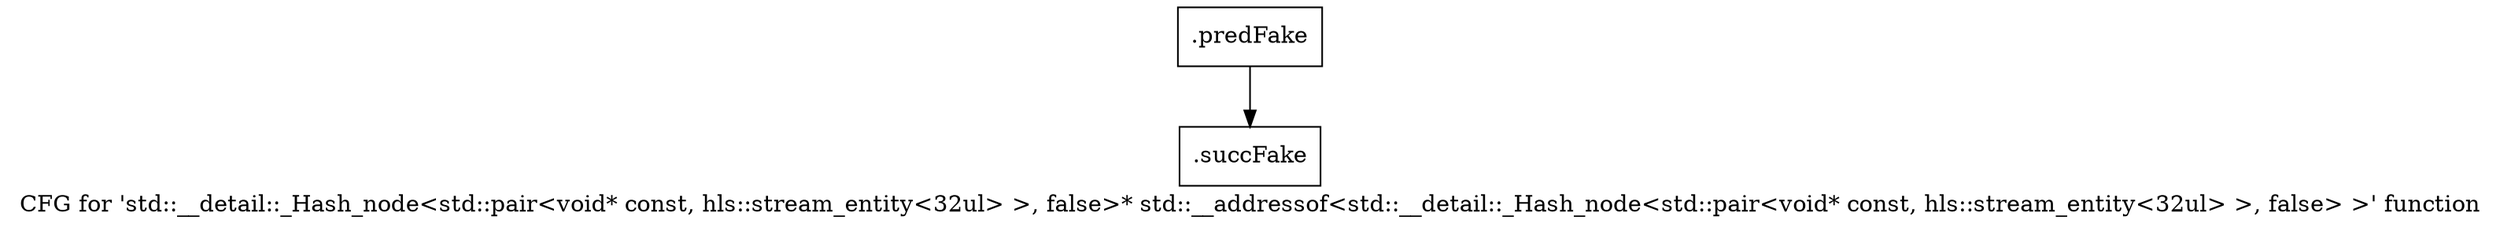 digraph "CFG for 'std::__detail::_Hash_node\<std::pair\<void* const, hls::stream_entity\<32ul\> \>, false\>* std::__addressof\<std::__detail::_Hash_node\<std::pair\<void* const, hls::stream_entity\<32ul\> \>, false\> \>' function" {
	label="CFG for 'std::__detail::_Hash_node\<std::pair\<void* const, hls::stream_entity\<32ul\> \>, false\>* std::__addressof\<std::__detail::_Hash_node\<std::pair\<void* const, hls::stream_entity\<32ul\> \>, false\> \>' function";

	Node0x591abb0 [shape=record,filename="",linenumber="",label="{.predFake}"];
	Node0x591abb0 -> Node0x6099420[ callList="" memoryops="" filename="/mnt/xilinx/Vitis_HLS/2021.2/tps/lnx64/gcc-6.2.0/lib/gcc/x86_64-pc-linux-gnu/6.2.0/../../../../include/c++/6.2.0/bits/move.h" execusionnum="1"];
	Node0x6099420 [shape=record,filename="/mnt/xilinx/Vitis_HLS/2021.2/tps/lnx64/gcc-6.2.0/lib/gcc/x86_64-pc-linux-gnu/6.2.0/../../../../include/c++/6.2.0/bits/move.h",linenumber="49",label="{.succFake}"];
}
